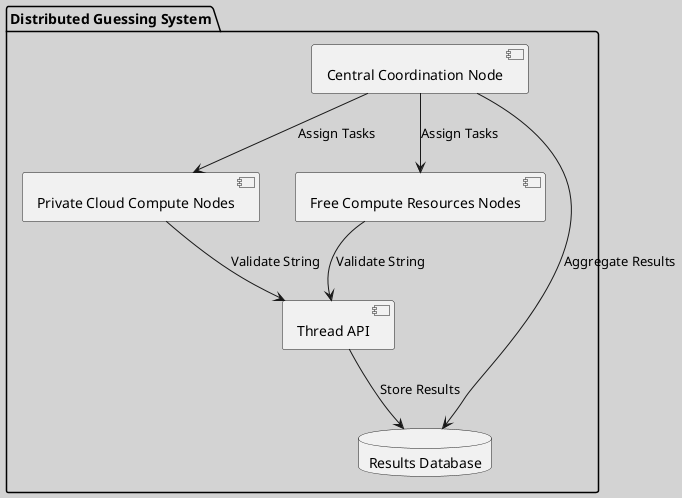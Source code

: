 @startuml
skinparam backgroundColor #D3D3D3

package "Distributed Guessing System" {
    [Central Coordination Node] as Coordinator
    [Private Cloud Compute Nodes] as PrivateCloud
    [Free Compute Resources Nodes] as FreeCompute
    [Thread API] as API
    database "Results Database" as ResultsDB
}

Coordinator --> PrivateCloud : Assign Tasks
Coordinator --> FreeCompute : Assign Tasks
PrivateCloud --> API : Validate String
FreeCompute --> API : Validate String
API --> ResultsDB : Store Results
Coordinator --> ResultsDB : Aggregate Results

@enduml
